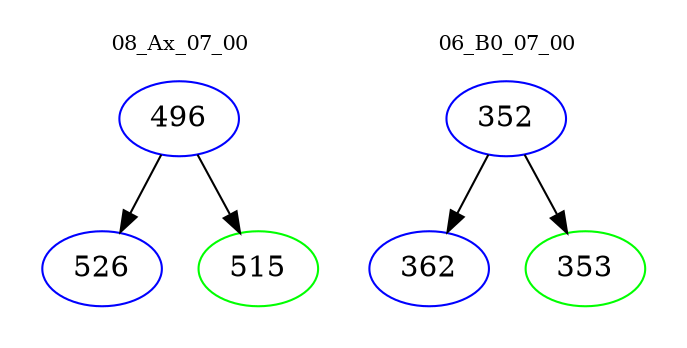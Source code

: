 digraph{
subgraph cluster_0 {
color = white
label = "08_Ax_07_00";
fontsize=10;
T0_496 [label="496", color="blue"]
T0_496 -> T0_526 [color="black"]
T0_526 [label="526", color="blue"]
T0_496 -> T0_515 [color="black"]
T0_515 [label="515", color="green"]
}
subgraph cluster_1 {
color = white
label = "06_B0_07_00";
fontsize=10;
T1_352 [label="352", color="blue"]
T1_352 -> T1_362 [color="black"]
T1_362 [label="362", color="blue"]
T1_352 -> T1_353 [color="black"]
T1_353 [label="353", color="green"]
}
}
